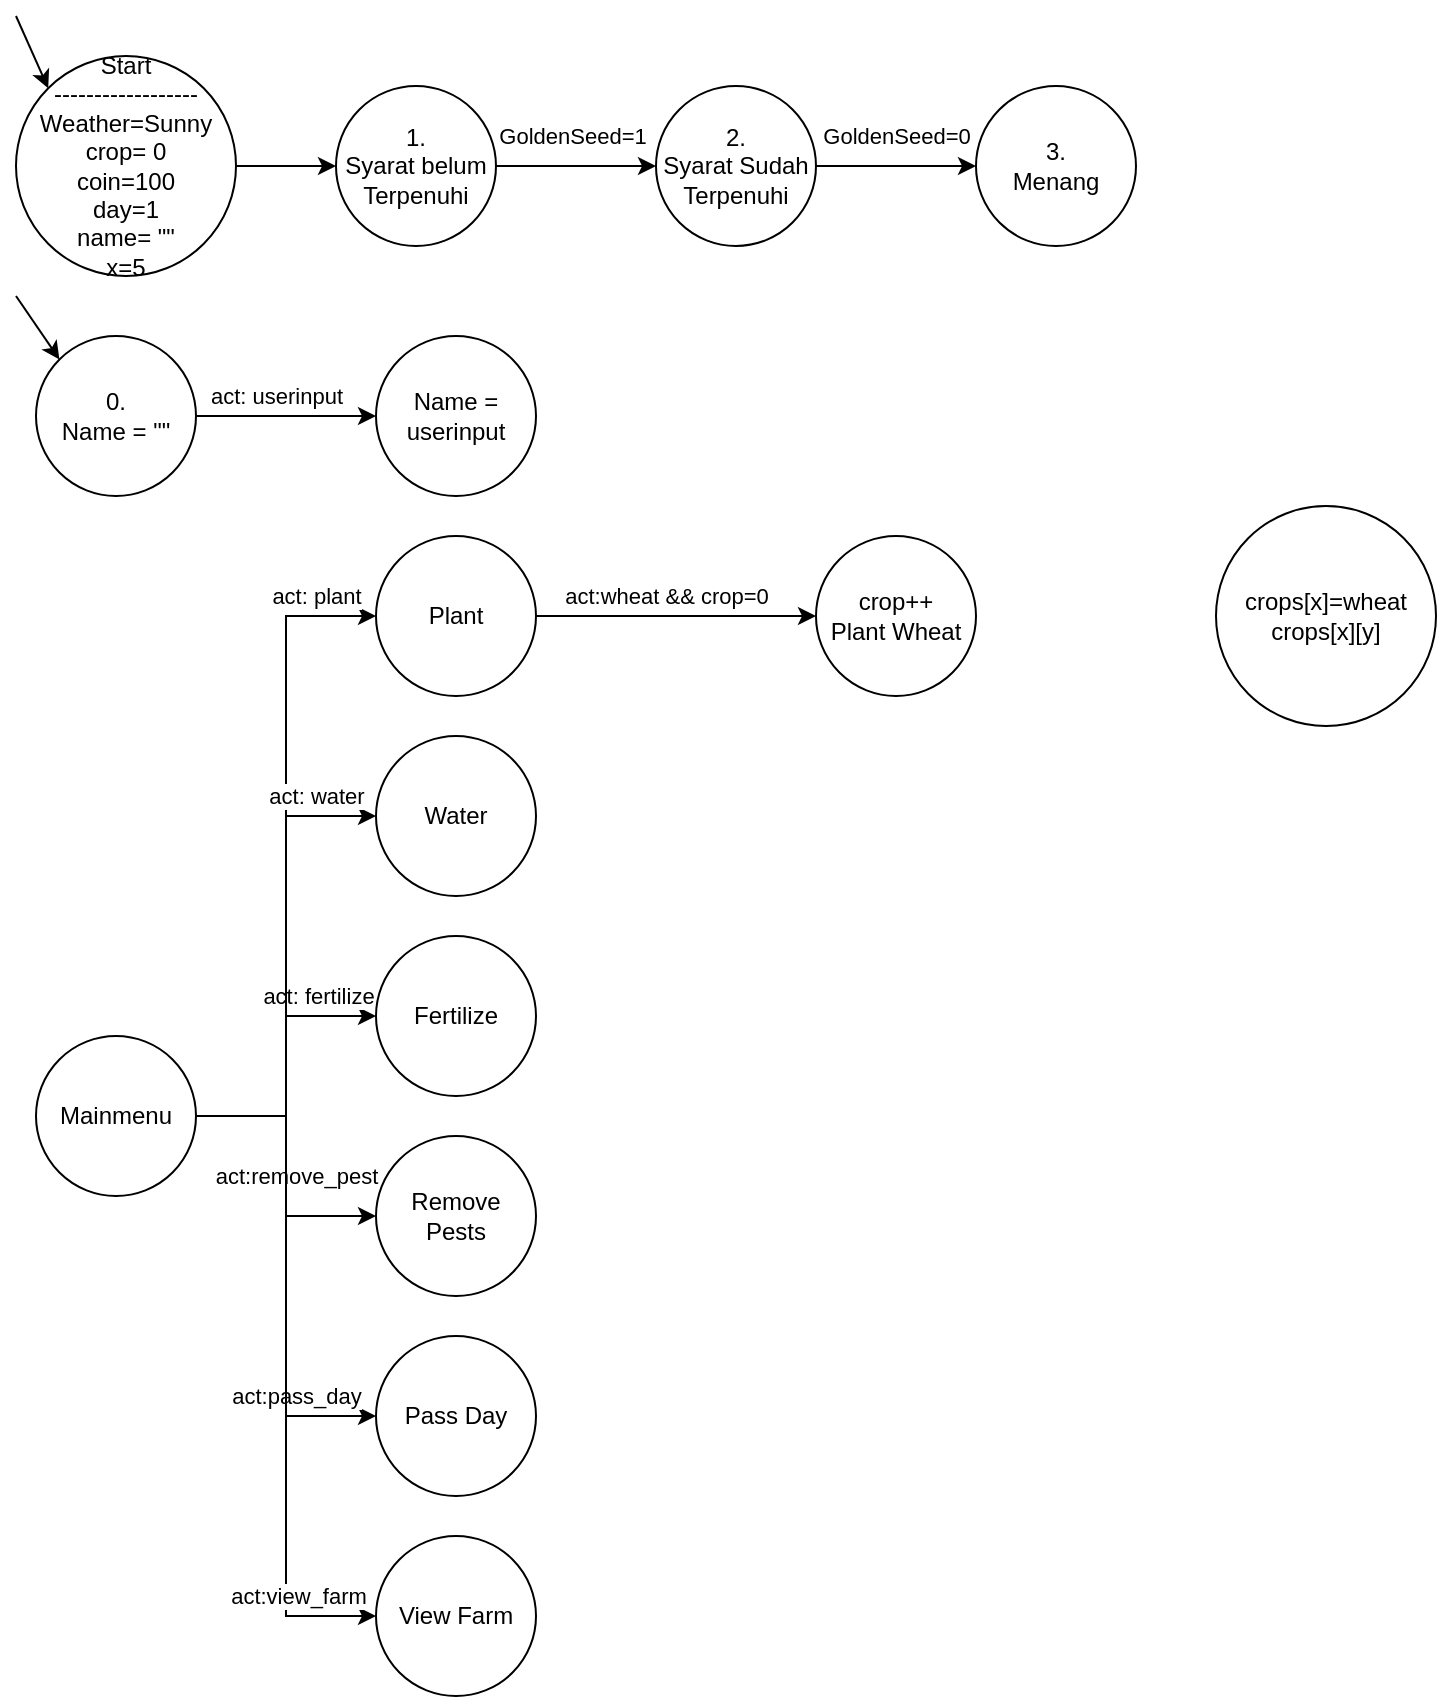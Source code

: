 <mxfile version="24.5.3" type="github">
  <diagram id="C5RBs43oDa-KdzZeNtuy" name="Page-1">
    <mxGraphModel dx="956" dy="492" grid="1" gridSize="10" guides="1" tooltips="1" connect="1" arrows="1" fold="1" page="1" pageScale="1" pageWidth="827" pageHeight="1169" math="0" shadow="0">
      <root>
        <mxCell id="WIyWlLk6GJQsqaUBKTNV-0" />
        <mxCell id="WIyWlLk6GJQsqaUBKTNV-1" parent="WIyWlLk6GJQsqaUBKTNV-0" />
        <mxCell id="Pw0hEaCwRAZkLy2Prb98-2" style="edgeStyle=orthogonalEdgeStyle;rounded=0;orthogonalLoop=1;jettySize=auto;html=1;entryX=0;entryY=0.5;entryDx=0;entryDy=0;" parent="WIyWlLk6GJQsqaUBKTNV-1" source="Pw0hEaCwRAZkLy2Prb98-0" target="Pw0hEaCwRAZkLy2Prb98-1" edge="1">
          <mxGeometry relative="1" as="geometry" />
        </mxCell>
        <mxCell id="Pw0hEaCwRAZkLy2Prb98-0" value="Start&lt;div&gt;------------------&lt;/div&gt;&lt;div&gt;Weather=Sunny&lt;br&gt;&lt;/div&gt;&lt;div&gt;crop= 0&lt;/div&gt;&lt;div&gt;coin=100&lt;/div&gt;&lt;div&gt;day=1&lt;/div&gt;&lt;div&gt;name= &quot;&quot;&lt;/div&gt;&lt;div&gt;x=5&lt;/div&gt;" style="ellipse;whiteSpace=wrap;html=1;aspect=fixed;" parent="WIyWlLk6GJQsqaUBKTNV-1" vertex="1">
          <mxGeometry x="10" y="30" width="110" height="110" as="geometry" />
        </mxCell>
        <mxCell id="Pw0hEaCwRAZkLy2Prb98-3" style="edgeStyle=orthogonalEdgeStyle;rounded=0;orthogonalLoop=1;jettySize=auto;html=1;entryX=0;entryY=0.5;entryDx=0;entryDy=0;exitX=1;exitY=0.5;exitDx=0;exitDy=0;" parent="WIyWlLk6GJQsqaUBKTNV-1" source="Pw0hEaCwRAZkLy2Prb98-1" target="Pw0hEaCwRAZkLy2Prb98-4" edge="1">
          <mxGeometry relative="1" as="geometry">
            <mxPoint x="390" y="60" as="targetPoint" />
            <mxPoint x="310" y="75" as="sourcePoint" />
          </mxGeometry>
        </mxCell>
        <mxCell id="Pw0hEaCwRAZkLy2Prb98-6" value="GoldenSeed=1" style="edgeLabel;html=1;align=center;verticalAlign=middle;resizable=0;points=[];" parent="Pw0hEaCwRAZkLy2Prb98-3" vertex="1" connectable="0">
          <mxGeometry x="-0.061" y="3" relative="1" as="geometry">
            <mxPoint y="-12" as="offset" />
          </mxGeometry>
        </mxCell>
        <mxCell id="Pw0hEaCwRAZkLy2Prb98-1" value="1.&lt;div&gt;Syarat belum&lt;br&gt;Terpenuhi&lt;/div&gt;" style="ellipse;whiteSpace=wrap;html=1;aspect=fixed;" parent="WIyWlLk6GJQsqaUBKTNV-1" vertex="1">
          <mxGeometry x="170" y="45" width="80" height="80" as="geometry" />
        </mxCell>
        <mxCell id="Pw0hEaCwRAZkLy2Prb98-11" style="edgeStyle=orthogonalEdgeStyle;rounded=0;orthogonalLoop=1;jettySize=auto;html=1;entryX=0;entryY=0.5;entryDx=0;entryDy=0;" parent="WIyWlLk6GJQsqaUBKTNV-1" source="Pw0hEaCwRAZkLy2Prb98-4" target="Pw0hEaCwRAZkLy2Prb98-15" edge="1">
          <mxGeometry relative="1" as="geometry">
            <mxPoint x="560.0" y="60" as="targetPoint" />
          </mxGeometry>
        </mxCell>
        <mxCell id="Pw0hEaCwRAZkLy2Prb98-13" value="&lt;div&gt;GoldenSeed=0&lt;/div&gt;" style="edgeLabel;html=1;align=center;verticalAlign=middle;resizable=0;points=[];" parent="Pw0hEaCwRAZkLy2Prb98-11" vertex="1" connectable="0">
          <mxGeometry x="-0.14" relative="1" as="geometry">
            <mxPoint x="5" y="-15" as="offset" />
          </mxGeometry>
        </mxCell>
        <mxCell id="Pw0hEaCwRAZkLy2Prb98-4" value="2.&lt;div&gt;Syarat Sudah&lt;br&gt;Terpenuhi&lt;/div&gt;" style="ellipse;whiteSpace=wrap;html=1;aspect=fixed;" parent="WIyWlLk6GJQsqaUBKTNV-1" vertex="1">
          <mxGeometry x="330" y="45" width="80" height="80" as="geometry" />
        </mxCell>
        <mxCell id="Pw0hEaCwRAZkLy2Prb98-15" value="3.&lt;div&gt;Menang&lt;/div&gt;" style="ellipse;whiteSpace=wrap;html=1;aspect=fixed;" parent="WIyWlLk6GJQsqaUBKTNV-1" vertex="1">
          <mxGeometry x="490" y="45" width="80" height="80" as="geometry" />
        </mxCell>
        <mxCell id="vy8scNqJNVCFXgUL62Ip-9" value="" style="endArrow=classic;html=1;rounded=0;entryX=0;entryY=0;entryDx=0;entryDy=0;" parent="WIyWlLk6GJQsqaUBKTNV-1" target="Pw0hEaCwRAZkLy2Prb98-0" edge="1">
          <mxGeometry width="50" height="50" relative="1" as="geometry">
            <mxPoint x="10" y="10" as="sourcePoint" />
            <mxPoint x="40" y="14.65" as="targetPoint" />
          </mxGeometry>
        </mxCell>
        <mxCell id="t1v_qKrR-NGsP16EMqap-2" style="edgeStyle=orthogonalEdgeStyle;rounded=0;orthogonalLoop=1;jettySize=auto;html=1;entryX=0;entryY=0.5;entryDx=0;entryDy=0;" edge="1" parent="WIyWlLk6GJQsqaUBKTNV-1" source="t1v_qKrR-NGsP16EMqap-0" target="t1v_qKrR-NGsP16EMqap-1">
          <mxGeometry relative="1" as="geometry" />
        </mxCell>
        <mxCell id="t1v_qKrR-NGsP16EMqap-3" value="act: userinput" style="edgeLabel;html=1;align=center;verticalAlign=middle;resizable=0;points=[];" vertex="1" connectable="0" parent="t1v_qKrR-NGsP16EMqap-2">
          <mxGeometry x="-0.288" y="1" relative="1" as="geometry">
            <mxPoint x="8" y="-9" as="offset" />
          </mxGeometry>
        </mxCell>
        <mxCell id="t1v_qKrR-NGsP16EMqap-0" value="0.&lt;div&gt;Name = &quot;&quot;&lt;/div&gt;" style="ellipse;whiteSpace=wrap;html=1;aspect=fixed;" vertex="1" parent="WIyWlLk6GJQsqaUBKTNV-1">
          <mxGeometry x="20" y="170" width="80" height="80" as="geometry" />
        </mxCell>
        <mxCell id="t1v_qKrR-NGsP16EMqap-1" value="Name = userinput" style="ellipse;whiteSpace=wrap;html=1;aspect=fixed;" vertex="1" parent="WIyWlLk6GJQsqaUBKTNV-1">
          <mxGeometry x="190" y="170" width="80" height="80" as="geometry" />
        </mxCell>
        <mxCell id="t1v_qKrR-NGsP16EMqap-12" style="edgeStyle=orthogonalEdgeStyle;rounded=0;orthogonalLoop=1;jettySize=auto;html=1;entryX=0;entryY=0.5;entryDx=0;entryDy=0;" edge="1" parent="WIyWlLk6GJQsqaUBKTNV-1" source="t1v_qKrR-NGsP16EMqap-5" target="t1v_qKrR-NGsP16EMqap-11">
          <mxGeometry relative="1" as="geometry" />
        </mxCell>
        <mxCell id="t1v_qKrR-NGsP16EMqap-17" style="edgeStyle=orthogonalEdgeStyle;rounded=0;orthogonalLoop=1;jettySize=auto;html=1;entryX=0;entryY=0.5;entryDx=0;entryDy=0;" edge="1" parent="WIyWlLk6GJQsqaUBKTNV-1" source="t1v_qKrR-NGsP16EMqap-5" target="t1v_qKrR-NGsP16EMqap-13">
          <mxGeometry relative="1" as="geometry" />
        </mxCell>
        <mxCell id="t1v_qKrR-NGsP16EMqap-24" value="act: fertilize" style="edgeLabel;html=1;align=center;verticalAlign=middle;resizable=0;points=[];" vertex="1" connectable="0" parent="t1v_qKrR-NGsP16EMqap-17">
          <mxGeometry x="0.662" y="2" relative="1" as="geometry">
            <mxPoint x="-6" y="-8" as="offset" />
          </mxGeometry>
        </mxCell>
        <mxCell id="t1v_qKrR-NGsP16EMqap-18" style="edgeStyle=orthogonalEdgeStyle;rounded=0;orthogonalLoop=1;jettySize=auto;html=1;entryX=0;entryY=0.5;entryDx=0;entryDy=0;" edge="1" parent="WIyWlLk6GJQsqaUBKTNV-1" source="t1v_qKrR-NGsP16EMqap-5" target="t1v_qKrR-NGsP16EMqap-14">
          <mxGeometry relative="1" as="geometry" />
        </mxCell>
        <mxCell id="t1v_qKrR-NGsP16EMqap-25" value="act:remove_pest" style="edgeLabel;html=1;align=center;verticalAlign=middle;resizable=0;points=[];" vertex="1" connectable="0" parent="t1v_qKrR-NGsP16EMqap-18">
          <mxGeometry x="0.643" y="1" relative="1" as="geometry">
            <mxPoint x="-15" y="-19" as="offset" />
          </mxGeometry>
        </mxCell>
        <mxCell id="t1v_qKrR-NGsP16EMqap-19" style="edgeStyle=orthogonalEdgeStyle;rounded=0;orthogonalLoop=1;jettySize=auto;html=1;entryX=0;entryY=0.5;entryDx=0;entryDy=0;" edge="1" parent="WIyWlLk6GJQsqaUBKTNV-1" source="t1v_qKrR-NGsP16EMqap-5" target="t1v_qKrR-NGsP16EMqap-15">
          <mxGeometry relative="1" as="geometry" />
        </mxCell>
        <mxCell id="t1v_qKrR-NGsP16EMqap-26" value="act:pass_day" style="edgeLabel;html=1;align=center;verticalAlign=middle;resizable=0;points=[];" vertex="1" connectable="0" parent="t1v_qKrR-NGsP16EMqap-19">
          <mxGeometry x="0.789" y="1" relative="1" as="geometry">
            <mxPoint x="-15" y="-9" as="offset" />
          </mxGeometry>
        </mxCell>
        <mxCell id="t1v_qKrR-NGsP16EMqap-20" style="edgeStyle=orthogonalEdgeStyle;rounded=0;orthogonalLoop=1;jettySize=auto;html=1;entryX=0;entryY=0.5;entryDx=0;entryDy=0;" edge="1" parent="WIyWlLk6GJQsqaUBKTNV-1" source="t1v_qKrR-NGsP16EMqap-5" target="t1v_qKrR-NGsP16EMqap-16">
          <mxGeometry relative="1" as="geometry" />
        </mxCell>
        <mxCell id="t1v_qKrR-NGsP16EMqap-27" value="act:view_farm" style="edgeLabel;html=1;align=center;verticalAlign=middle;resizable=0;points=[];" vertex="1" connectable="0" parent="t1v_qKrR-NGsP16EMqap-20">
          <mxGeometry x="0.843" relative="1" as="geometry">
            <mxPoint x="-13" y="-10" as="offset" />
          </mxGeometry>
        </mxCell>
        <mxCell id="t1v_qKrR-NGsP16EMqap-21" style="edgeStyle=orthogonalEdgeStyle;rounded=0;orthogonalLoop=1;jettySize=auto;html=1;entryX=0;entryY=0.5;entryDx=0;entryDy=0;" edge="1" parent="WIyWlLk6GJQsqaUBKTNV-1" source="t1v_qKrR-NGsP16EMqap-5" target="t1v_qKrR-NGsP16EMqap-6">
          <mxGeometry relative="1" as="geometry" />
        </mxCell>
        <mxCell id="t1v_qKrR-NGsP16EMqap-22" value="act: plant" style="edgeLabel;html=1;align=center;verticalAlign=middle;resizable=0;points=[];" vertex="1" connectable="0" parent="t1v_qKrR-NGsP16EMqap-21">
          <mxGeometry x="0.6" relative="1" as="geometry">
            <mxPoint x="15" y="-33" as="offset" />
          </mxGeometry>
        </mxCell>
        <mxCell id="t1v_qKrR-NGsP16EMqap-23" value="act: water" style="edgeLabel;html=1;align=center;verticalAlign=middle;resizable=0;points=[];" vertex="1" connectable="0" parent="t1v_qKrR-NGsP16EMqap-21">
          <mxGeometry x="-0.194" y="4" relative="1" as="geometry">
            <mxPoint x="19" y="-68" as="offset" />
          </mxGeometry>
        </mxCell>
        <mxCell id="t1v_qKrR-NGsP16EMqap-5" value="Mainmenu" style="ellipse;whiteSpace=wrap;html=1;aspect=fixed;" vertex="1" parent="WIyWlLk6GJQsqaUBKTNV-1">
          <mxGeometry x="20" y="520" width="80" height="80" as="geometry" />
        </mxCell>
        <mxCell id="t1v_qKrR-NGsP16EMqap-30" style="edgeStyle=orthogonalEdgeStyle;rounded=0;orthogonalLoop=1;jettySize=auto;html=1;entryX=0;entryY=0.5;entryDx=0;entryDy=0;" edge="1" parent="WIyWlLk6GJQsqaUBKTNV-1" source="t1v_qKrR-NGsP16EMqap-6" target="t1v_qKrR-NGsP16EMqap-29">
          <mxGeometry relative="1" as="geometry" />
        </mxCell>
        <mxCell id="t1v_qKrR-NGsP16EMqap-31" value="act:wheat &amp;amp;&amp;amp; crop=0" style="edgeLabel;html=1;align=center;verticalAlign=middle;resizable=0;points=[];" vertex="1" connectable="0" parent="t1v_qKrR-NGsP16EMqap-30">
          <mxGeometry x="-0.189" y="1" relative="1" as="geometry">
            <mxPoint x="8" y="-9" as="offset" />
          </mxGeometry>
        </mxCell>
        <mxCell id="t1v_qKrR-NGsP16EMqap-6" value="Plant" style="ellipse;whiteSpace=wrap;html=1;aspect=fixed;" vertex="1" parent="WIyWlLk6GJQsqaUBKTNV-1">
          <mxGeometry x="190" y="270" width="80" height="80" as="geometry" />
        </mxCell>
        <mxCell id="t1v_qKrR-NGsP16EMqap-11" value="Water" style="ellipse;whiteSpace=wrap;html=1;aspect=fixed;" vertex="1" parent="WIyWlLk6GJQsqaUBKTNV-1">
          <mxGeometry x="190" y="370" width="80" height="80" as="geometry" />
        </mxCell>
        <mxCell id="t1v_qKrR-NGsP16EMqap-13" value="Fertilize" style="ellipse;whiteSpace=wrap;html=1;aspect=fixed;" vertex="1" parent="WIyWlLk6GJQsqaUBKTNV-1">
          <mxGeometry x="190" y="470" width="80" height="80" as="geometry" />
        </mxCell>
        <mxCell id="t1v_qKrR-NGsP16EMqap-14" value="Remove Pests" style="ellipse;whiteSpace=wrap;html=1;aspect=fixed;" vertex="1" parent="WIyWlLk6GJQsqaUBKTNV-1">
          <mxGeometry x="190" y="570" width="80" height="80" as="geometry" />
        </mxCell>
        <mxCell id="t1v_qKrR-NGsP16EMqap-15" value="Pass Day" style="ellipse;whiteSpace=wrap;html=1;aspect=fixed;" vertex="1" parent="WIyWlLk6GJQsqaUBKTNV-1">
          <mxGeometry x="190" y="670" width="80" height="80" as="geometry" />
        </mxCell>
        <mxCell id="t1v_qKrR-NGsP16EMqap-16" value="View Farm" style="ellipse;whiteSpace=wrap;html=1;aspect=fixed;" vertex="1" parent="WIyWlLk6GJQsqaUBKTNV-1">
          <mxGeometry x="190" y="770" width="80" height="80" as="geometry" />
        </mxCell>
        <mxCell id="t1v_qKrR-NGsP16EMqap-28" value="" style="endArrow=classic;html=1;rounded=0;entryX=0;entryY=0;entryDx=0;entryDy=0;" edge="1" parent="WIyWlLk6GJQsqaUBKTNV-1" target="t1v_qKrR-NGsP16EMqap-0">
          <mxGeometry width="50" height="50" relative="1" as="geometry">
            <mxPoint x="10" y="150" as="sourcePoint" />
            <mxPoint x="26" y="176" as="targetPoint" />
          </mxGeometry>
        </mxCell>
        <mxCell id="t1v_qKrR-NGsP16EMqap-29" value="&lt;div&gt;&lt;span style=&quot;background-color: initial;&quot;&gt;crop++&lt;/span&gt;&lt;/div&gt;&lt;div&gt;&lt;span style=&quot;background-color: initial;&quot;&gt;Plant Wheat&lt;/span&gt;&lt;br&gt;&lt;/div&gt;" style="ellipse;whiteSpace=wrap;html=1;aspect=fixed;" vertex="1" parent="WIyWlLk6GJQsqaUBKTNV-1">
          <mxGeometry x="410" y="270" width="80" height="80" as="geometry" />
        </mxCell>
        <mxCell id="t1v_qKrR-NGsP16EMqap-32" value="&lt;div&gt;crops[x]=wheat&lt;/div&gt;&lt;div&gt;crops[x][y]&lt;/div&gt;" style="ellipse;whiteSpace=wrap;html=1;aspect=fixed;" vertex="1" parent="WIyWlLk6GJQsqaUBKTNV-1">
          <mxGeometry x="610" y="255" width="110" height="110" as="geometry" />
        </mxCell>
      </root>
    </mxGraphModel>
  </diagram>
</mxfile>
